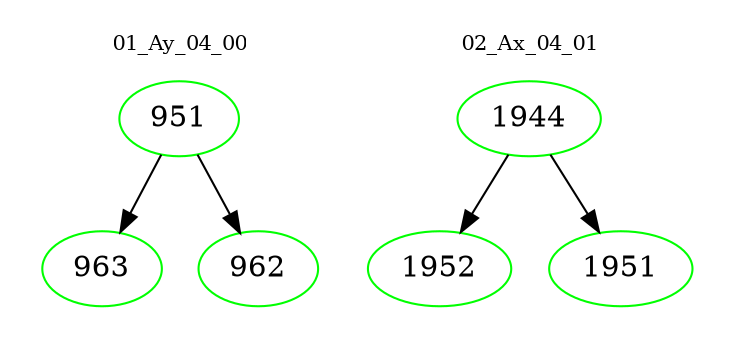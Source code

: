 digraph{
subgraph cluster_0 {
color = white
label = "01_Ay_04_00";
fontsize=10;
T0_951 [label="951", color="green"]
T0_951 -> T0_963 [color="black"]
T0_963 [label="963", color="green"]
T0_951 -> T0_962 [color="black"]
T0_962 [label="962", color="green"]
}
subgraph cluster_1 {
color = white
label = "02_Ax_04_01";
fontsize=10;
T1_1944 [label="1944", color="green"]
T1_1944 -> T1_1952 [color="black"]
T1_1952 [label="1952", color="green"]
T1_1944 -> T1_1951 [color="black"]
T1_1951 [label="1951", color="green"]
}
}
